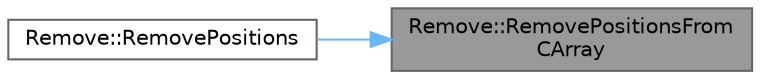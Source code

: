 digraph "Remove::RemovePositionsFromCArray"
{
 // LATEX_PDF_SIZE
  bgcolor="transparent";
  edge [fontname=Helvetica,fontsize=10,labelfontname=Helvetica,labelfontsize=10];
  node [fontname=Helvetica,fontsize=10,shape=box,height=0.2,width=0.4];
  rankdir="RL";
  Node1 [id="Node000001",label="Remove::RemovePositionsFrom\lCArray",height=0.2,width=0.4,color="gray40", fillcolor="grey60", style="filled", fontcolor="black",tooltip="Removes positions from an array of position tickets."];
  Node1 -> Node2 [id="edge1_Node000001_Node000002",dir="back",color="steelblue1",style="solid",tooltip=" "];
  Node2 [id="Node000002",label="Remove::RemovePositions",height=0.2,width=0.4,color="grey40", fillcolor="white", style="filled",URL="$class_remove.html#aeb797e1bd34fed7f418a2007abd576d6",tooltip="Removes all positions."];
}
